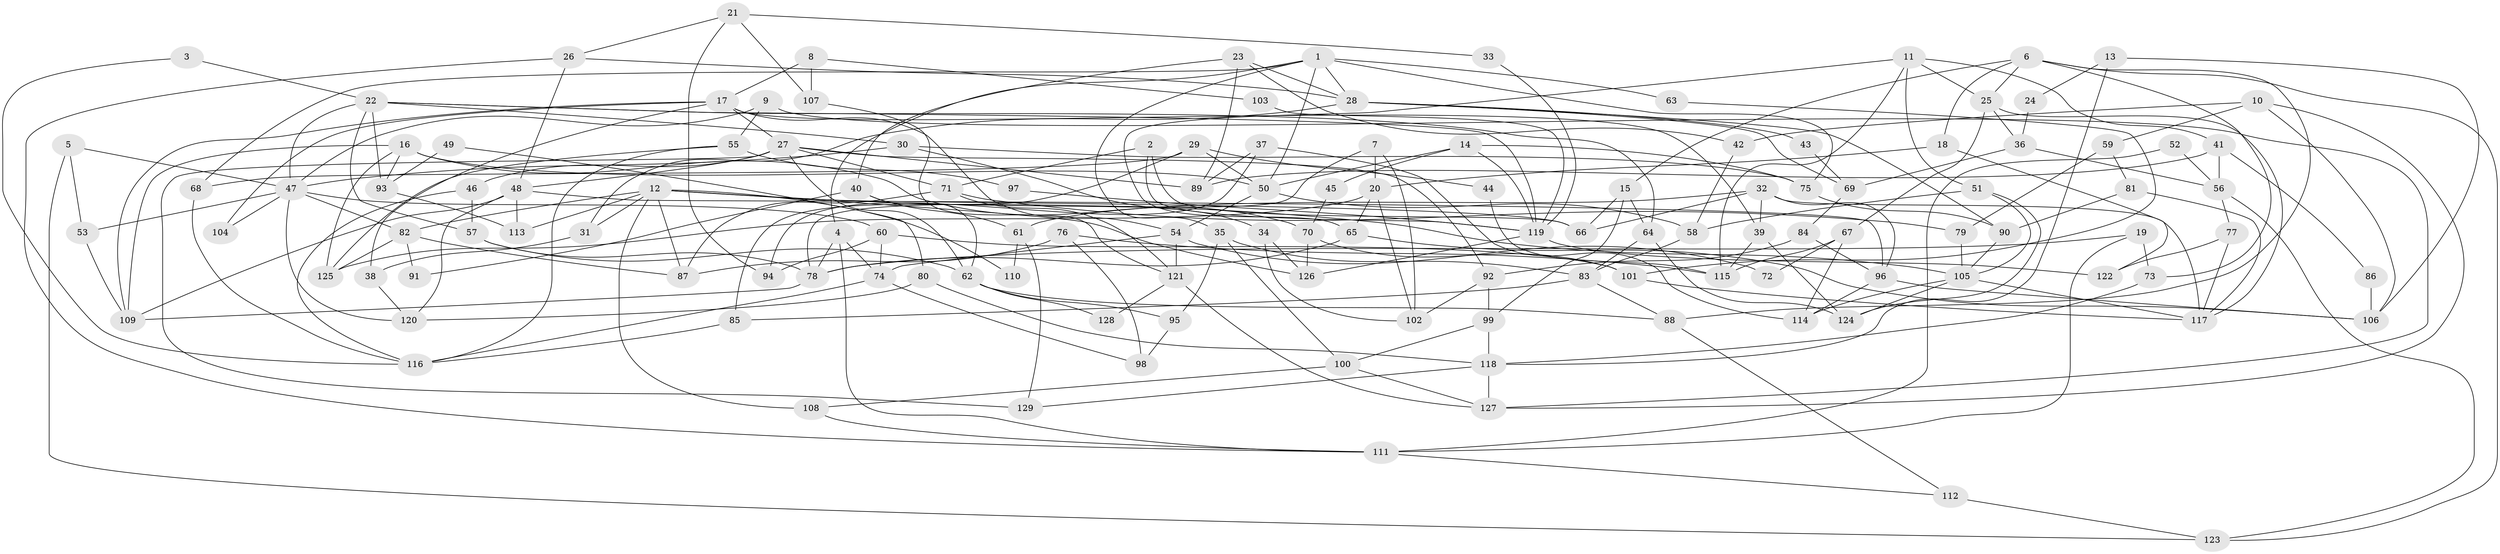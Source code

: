 // Generated by graph-tools (version 1.1) at 2025/02/03/09/25 03:02:10]
// undirected, 129 vertices, 258 edges
graph export_dot {
graph [start="1"]
  node [color=gray90,style=filled];
  1;
  2;
  3;
  4;
  5;
  6;
  7;
  8;
  9;
  10;
  11;
  12;
  13;
  14;
  15;
  16;
  17;
  18;
  19;
  20;
  21;
  22;
  23;
  24;
  25;
  26;
  27;
  28;
  29;
  30;
  31;
  32;
  33;
  34;
  35;
  36;
  37;
  38;
  39;
  40;
  41;
  42;
  43;
  44;
  45;
  46;
  47;
  48;
  49;
  50;
  51;
  52;
  53;
  54;
  55;
  56;
  57;
  58;
  59;
  60;
  61;
  62;
  63;
  64;
  65;
  66;
  67;
  68;
  69;
  70;
  71;
  72;
  73;
  74;
  75;
  76;
  77;
  78;
  79;
  80;
  81;
  82;
  83;
  84;
  85;
  86;
  87;
  88;
  89;
  90;
  91;
  92;
  93;
  94;
  95;
  96;
  97;
  98;
  99;
  100;
  101;
  102;
  103;
  104;
  105;
  106;
  107;
  108;
  109;
  110;
  111;
  112;
  113;
  114;
  115;
  116;
  117;
  118;
  119;
  120;
  121;
  122;
  123;
  124;
  125;
  126;
  127;
  128;
  129;
  1 -- 4;
  1 -- 35;
  1 -- 28;
  1 -- 50;
  1 -- 63;
  1 -- 68;
  1 -- 75;
  2 -- 71;
  2 -- 119;
  2 -- 66;
  3 -- 116;
  3 -- 22;
  4 -- 78;
  4 -- 74;
  4 -- 111;
  5 -- 53;
  5 -- 47;
  5 -- 123;
  6 -- 88;
  6 -- 123;
  6 -- 15;
  6 -- 18;
  6 -- 25;
  6 -- 73;
  7 -- 102;
  7 -- 20;
  7 -- 78;
  8 -- 107;
  8 -- 17;
  8 -- 103;
  9 -- 47;
  9 -- 55;
  9 -- 127;
  10 -- 127;
  10 -- 42;
  10 -- 59;
  10 -- 106;
  11 -- 51;
  11 -- 25;
  11 -- 41;
  11 -- 65;
  11 -- 115;
  12 -- 87;
  12 -- 66;
  12 -- 31;
  12 -- 82;
  12 -- 105;
  12 -- 108;
  12 -- 110;
  12 -- 113;
  12 -- 126;
  13 -- 106;
  13 -- 118;
  13 -- 24;
  14 -- 50;
  14 -- 75;
  14 -- 45;
  14 -- 119;
  15 -- 64;
  15 -- 66;
  15 -- 99;
  16 -- 93;
  16 -- 109;
  16 -- 50;
  16 -- 70;
  16 -- 125;
  17 -- 109;
  17 -- 27;
  17 -- 38;
  17 -- 39;
  17 -- 54;
  17 -- 104;
  18 -- 20;
  18 -- 122;
  19 -- 78;
  19 -- 111;
  19 -- 73;
  20 -- 125;
  20 -- 65;
  20 -- 102;
  21 -- 26;
  21 -- 94;
  21 -- 33;
  21 -- 107;
  22 -- 47;
  22 -- 119;
  22 -- 30;
  22 -- 57;
  22 -- 64;
  22 -- 93;
  23 -- 40;
  23 -- 28;
  23 -- 42;
  23 -- 89;
  24 -- 36;
  25 -- 117;
  25 -- 36;
  25 -- 67;
  26 -- 48;
  26 -- 111;
  26 -- 28;
  27 -- 62;
  27 -- 71;
  27 -- 46;
  27 -- 48;
  27 -- 89;
  27 -- 92;
  27 -- 129;
  28 -- 31;
  28 -- 43;
  28 -- 69;
  28 -- 90;
  29 -- 50;
  29 -- 68;
  29 -- 44;
  29 -- 85;
  30 -- 75;
  30 -- 34;
  30 -- 47;
  31 -- 38;
  32 -- 117;
  32 -- 66;
  32 -- 39;
  32 -- 61;
  32 -- 96;
  33 -- 119;
  34 -- 102;
  34 -- 126;
  35 -- 100;
  35 -- 83;
  35 -- 95;
  36 -- 69;
  36 -- 56;
  37 -- 89;
  37 -- 114;
  37 -- 94;
  38 -- 120;
  39 -- 115;
  39 -- 124;
  40 -- 62;
  40 -- 61;
  40 -- 91;
  41 -- 89;
  41 -- 56;
  41 -- 86;
  42 -- 58;
  43 -- 69;
  44 -- 115;
  45 -- 70;
  46 -- 57;
  46 -- 116;
  47 -- 60;
  47 -- 53;
  47 -- 82;
  47 -- 104;
  47 -- 120;
  48 -- 120;
  48 -- 96;
  48 -- 109;
  48 -- 113;
  49 -- 93;
  49 -- 80;
  50 -- 54;
  50 -- 58;
  51 -- 124;
  51 -- 105;
  51 -- 58;
  52 -- 111;
  52 -- 56;
  53 -- 109;
  54 -- 72;
  54 -- 74;
  54 -- 121;
  55 -- 116;
  55 -- 125;
  55 -- 97;
  56 -- 77;
  56 -- 123;
  57 -- 78;
  57 -- 62;
  58 -- 83;
  59 -- 81;
  59 -- 79;
  60 -- 101;
  60 -- 74;
  60 -- 94;
  61 -- 129;
  61 -- 110;
  62 -- 95;
  62 -- 88;
  62 -- 128;
  63 -- 101;
  64 -- 124;
  64 -- 83;
  65 -- 106;
  65 -- 78;
  67 -- 115;
  67 -- 72;
  67 -- 114;
  68 -- 116;
  69 -- 84;
  70 -- 126;
  70 -- 101;
  71 -- 79;
  71 -- 121;
  71 -- 87;
  73 -- 118;
  74 -- 116;
  74 -- 98;
  75 -- 90;
  76 -- 115;
  76 -- 87;
  76 -- 98;
  77 -- 122;
  77 -- 117;
  78 -- 109;
  79 -- 105;
  80 -- 120;
  80 -- 118;
  81 -- 117;
  81 -- 90;
  82 -- 87;
  82 -- 91;
  82 -- 125;
  83 -- 85;
  83 -- 88;
  84 -- 96;
  84 -- 92;
  85 -- 116;
  86 -- 106;
  88 -- 112;
  90 -- 105;
  92 -- 99;
  92 -- 102;
  93 -- 113;
  95 -- 98;
  96 -- 106;
  96 -- 114;
  97 -- 119;
  99 -- 118;
  99 -- 100;
  100 -- 108;
  100 -- 127;
  101 -- 117;
  103 -- 119;
  105 -- 114;
  105 -- 117;
  105 -- 124;
  107 -- 121;
  108 -- 111;
  111 -- 112;
  112 -- 123;
  118 -- 127;
  118 -- 129;
  119 -- 126;
  119 -- 122;
  121 -- 127;
  121 -- 128;
}
